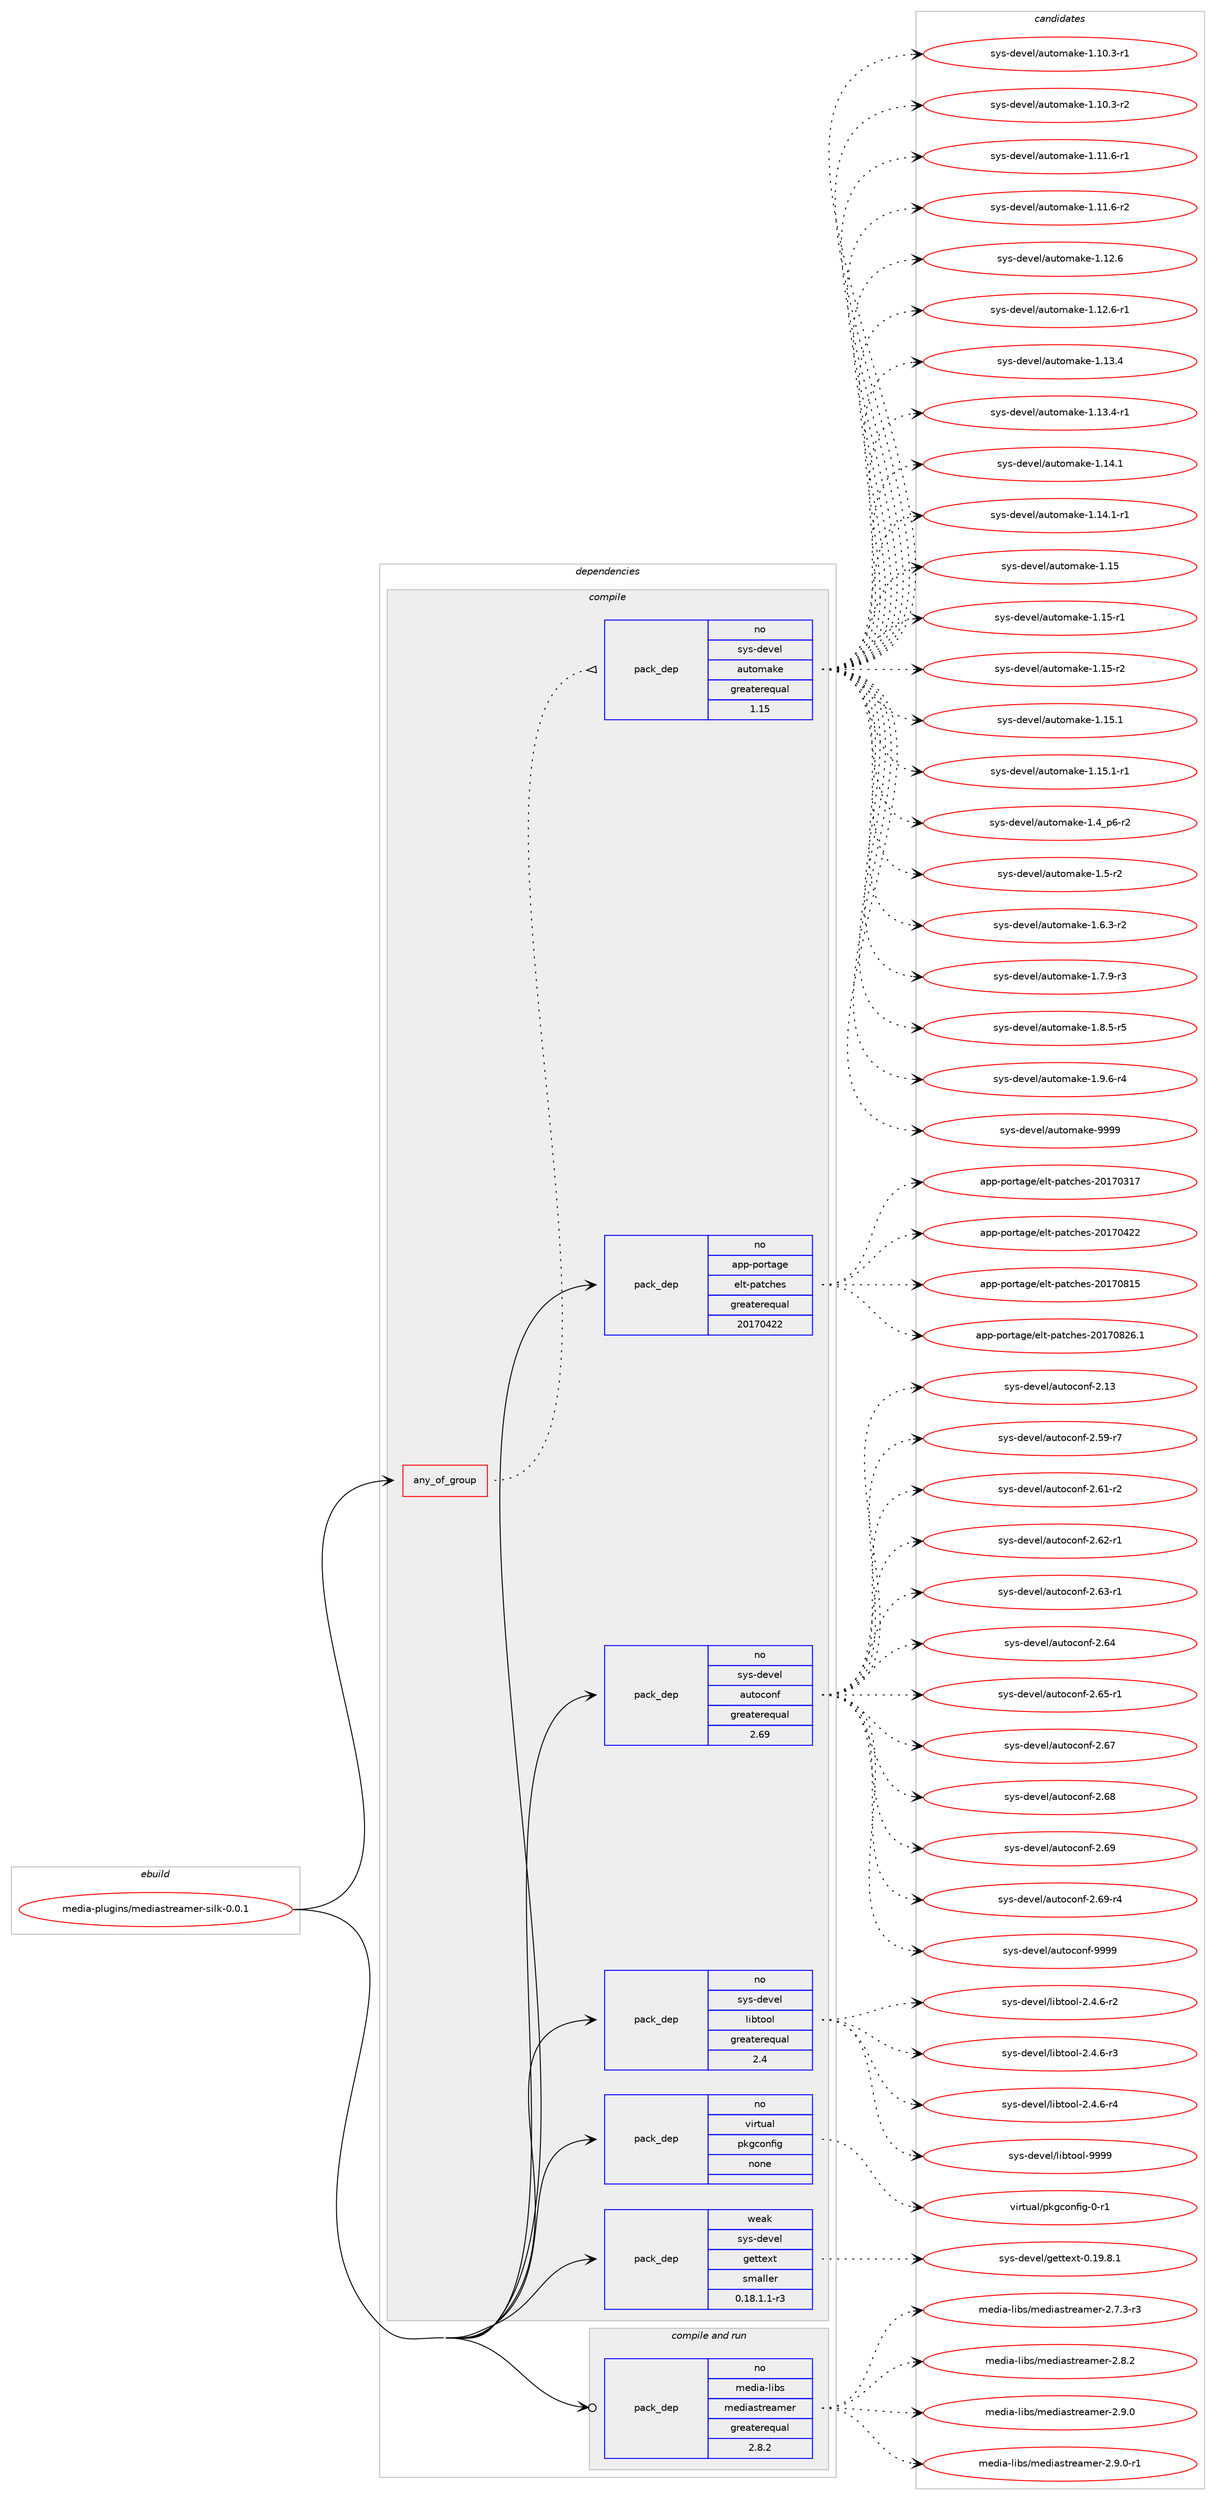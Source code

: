digraph prolog {

# *************
# Graph options
# *************

newrank=true;
concentrate=true;
compound=true;
graph [rankdir=LR,fontname=Helvetica,fontsize=10,ranksep=1.5];#, ranksep=2.5, nodesep=0.2];
edge  [arrowhead=vee];
node  [fontname=Helvetica,fontsize=10];

# **********
# The ebuild
# **********

subgraph cluster_leftcol {
color=gray;
rank=same;
label=<<i>ebuild</i>>;
id [label="media-plugins/mediastreamer-silk-0.0.1", color=red, width=4, href="../media-plugins/mediastreamer-silk-0.0.1.svg"];
}

# ****************
# The dependencies
# ****************

subgraph cluster_midcol {
color=gray;
label=<<i>dependencies</i>>;
subgraph cluster_compile {
fillcolor="#eeeeee";
style=filled;
label=<<i>compile</i>>;
subgraph any5846 {
dependency375654 [label=<<TABLE BORDER="0" CELLBORDER="1" CELLSPACING="0" CELLPADDING="4"><TR><TD CELLPADDING="10">any_of_group</TD></TR></TABLE>>, shape=none, color=red];subgraph pack277225 {
dependency375655 [label=<<TABLE BORDER="0" CELLBORDER="1" CELLSPACING="0" CELLPADDING="4" WIDTH="220"><TR><TD ROWSPAN="6" CELLPADDING="30">pack_dep</TD></TR><TR><TD WIDTH="110">no</TD></TR><TR><TD>sys-devel</TD></TR><TR><TD>automake</TD></TR><TR><TD>greaterequal</TD></TR><TR><TD>1.15</TD></TR></TABLE>>, shape=none, color=blue];
}
dependency375654:e -> dependency375655:w [weight=20,style="dotted",arrowhead="oinv"];
}
id:e -> dependency375654:w [weight=20,style="solid",arrowhead="vee"];
subgraph pack277226 {
dependency375656 [label=<<TABLE BORDER="0" CELLBORDER="1" CELLSPACING="0" CELLPADDING="4" WIDTH="220"><TR><TD ROWSPAN="6" CELLPADDING="30">pack_dep</TD></TR><TR><TD WIDTH="110">no</TD></TR><TR><TD>app-portage</TD></TR><TR><TD>elt-patches</TD></TR><TR><TD>greaterequal</TD></TR><TR><TD>20170422</TD></TR></TABLE>>, shape=none, color=blue];
}
id:e -> dependency375656:w [weight=20,style="solid",arrowhead="vee"];
subgraph pack277227 {
dependency375657 [label=<<TABLE BORDER="0" CELLBORDER="1" CELLSPACING="0" CELLPADDING="4" WIDTH="220"><TR><TD ROWSPAN="6" CELLPADDING="30">pack_dep</TD></TR><TR><TD WIDTH="110">no</TD></TR><TR><TD>sys-devel</TD></TR><TR><TD>autoconf</TD></TR><TR><TD>greaterequal</TD></TR><TR><TD>2.69</TD></TR></TABLE>>, shape=none, color=blue];
}
id:e -> dependency375657:w [weight=20,style="solid",arrowhead="vee"];
subgraph pack277228 {
dependency375658 [label=<<TABLE BORDER="0" CELLBORDER="1" CELLSPACING="0" CELLPADDING="4" WIDTH="220"><TR><TD ROWSPAN="6" CELLPADDING="30">pack_dep</TD></TR><TR><TD WIDTH="110">no</TD></TR><TR><TD>sys-devel</TD></TR><TR><TD>libtool</TD></TR><TR><TD>greaterequal</TD></TR><TR><TD>2.4</TD></TR></TABLE>>, shape=none, color=blue];
}
id:e -> dependency375658:w [weight=20,style="solid",arrowhead="vee"];
subgraph pack277229 {
dependency375659 [label=<<TABLE BORDER="0" CELLBORDER="1" CELLSPACING="0" CELLPADDING="4" WIDTH="220"><TR><TD ROWSPAN="6" CELLPADDING="30">pack_dep</TD></TR><TR><TD WIDTH="110">no</TD></TR><TR><TD>virtual</TD></TR><TR><TD>pkgconfig</TD></TR><TR><TD>none</TD></TR><TR><TD></TD></TR></TABLE>>, shape=none, color=blue];
}
id:e -> dependency375659:w [weight=20,style="solid",arrowhead="vee"];
subgraph pack277230 {
dependency375660 [label=<<TABLE BORDER="0" CELLBORDER="1" CELLSPACING="0" CELLPADDING="4" WIDTH="220"><TR><TD ROWSPAN="6" CELLPADDING="30">pack_dep</TD></TR><TR><TD WIDTH="110">weak</TD></TR><TR><TD>sys-devel</TD></TR><TR><TD>gettext</TD></TR><TR><TD>smaller</TD></TR><TR><TD>0.18.1.1-r3</TD></TR></TABLE>>, shape=none, color=blue];
}
id:e -> dependency375660:w [weight=20,style="solid",arrowhead="vee"];
}
subgraph cluster_compileandrun {
fillcolor="#eeeeee";
style=filled;
label=<<i>compile and run</i>>;
subgraph pack277231 {
dependency375661 [label=<<TABLE BORDER="0" CELLBORDER="1" CELLSPACING="0" CELLPADDING="4" WIDTH="220"><TR><TD ROWSPAN="6" CELLPADDING="30">pack_dep</TD></TR><TR><TD WIDTH="110">no</TD></TR><TR><TD>media-libs</TD></TR><TR><TD>mediastreamer</TD></TR><TR><TD>greaterequal</TD></TR><TR><TD>2.8.2</TD></TR></TABLE>>, shape=none, color=blue];
}
id:e -> dependency375661:w [weight=20,style="solid",arrowhead="odotvee"];
}
subgraph cluster_run {
fillcolor="#eeeeee";
style=filled;
label=<<i>run</i>>;
}
}

# **************
# The candidates
# **************

subgraph cluster_choices {
rank=same;
color=gray;
label=<<i>candidates</i>>;

subgraph choice277225 {
color=black;
nodesep=1;
choice11512111545100101118101108479711711611110997107101454946494846514511449 [label="sys-devel/automake-1.10.3-r1", color=red, width=4,href="../sys-devel/automake-1.10.3-r1.svg"];
choice11512111545100101118101108479711711611110997107101454946494846514511450 [label="sys-devel/automake-1.10.3-r2", color=red, width=4,href="../sys-devel/automake-1.10.3-r2.svg"];
choice11512111545100101118101108479711711611110997107101454946494946544511449 [label="sys-devel/automake-1.11.6-r1", color=red, width=4,href="../sys-devel/automake-1.11.6-r1.svg"];
choice11512111545100101118101108479711711611110997107101454946494946544511450 [label="sys-devel/automake-1.11.6-r2", color=red, width=4,href="../sys-devel/automake-1.11.6-r2.svg"];
choice1151211154510010111810110847971171161111099710710145494649504654 [label="sys-devel/automake-1.12.6", color=red, width=4,href="../sys-devel/automake-1.12.6.svg"];
choice11512111545100101118101108479711711611110997107101454946495046544511449 [label="sys-devel/automake-1.12.6-r1", color=red, width=4,href="../sys-devel/automake-1.12.6-r1.svg"];
choice1151211154510010111810110847971171161111099710710145494649514652 [label="sys-devel/automake-1.13.4", color=red, width=4,href="../sys-devel/automake-1.13.4.svg"];
choice11512111545100101118101108479711711611110997107101454946495146524511449 [label="sys-devel/automake-1.13.4-r1", color=red, width=4,href="../sys-devel/automake-1.13.4-r1.svg"];
choice1151211154510010111810110847971171161111099710710145494649524649 [label="sys-devel/automake-1.14.1", color=red, width=4,href="../sys-devel/automake-1.14.1.svg"];
choice11512111545100101118101108479711711611110997107101454946495246494511449 [label="sys-devel/automake-1.14.1-r1", color=red, width=4,href="../sys-devel/automake-1.14.1-r1.svg"];
choice115121115451001011181011084797117116111109971071014549464953 [label="sys-devel/automake-1.15", color=red, width=4,href="../sys-devel/automake-1.15.svg"];
choice1151211154510010111810110847971171161111099710710145494649534511449 [label="sys-devel/automake-1.15-r1", color=red, width=4,href="../sys-devel/automake-1.15-r1.svg"];
choice1151211154510010111810110847971171161111099710710145494649534511450 [label="sys-devel/automake-1.15-r2", color=red, width=4,href="../sys-devel/automake-1.15-r2.svg"];
choice1151211154510010111810110847971171161111099710710145494649534649 [label="sys-devel/automake-1.15.1", color=red, width=4,href="../sys-devel/automake-1.15.1.svg"];
choice11512111545100101118101108479711711611110997107101454946495346494511449 [label="sys-devel/automake-1.15.1-r1", color=red, width=4,href="../sys-devel/automake-1.15.1-r1.svg"];
choice115121115451001011181011084797117116111109971071014549465295112544511450 [label="sys-devel/automake-1.4_p6-r2", color=red, width=4,href="../sys-devel/automake-1.4_p6-r2.svg"];
choice11512111545100101118101108479711711611110997107101454946534511450 [label="sys-devel/automake-1.5-r2", color=red, width=4,href="../sys-devel/automake-1.5-r2.svg"];
choice115121115451001011181011084797117116111109971071014549465446514511450 [label="sys-devel/automake-1.6.3-r2", color=red, width=4,href="../sys-devel/automake-1.6.3-r2.svg"];
choice115121115451001011181011084797117116111109971071014549465546574511451 [label="sys-devel/automake-1.7.9-r3", color=red, width=4,href="../sys-devel/automake-1.7.9-r3.svg"];
choice115121115451001011181011084797117116111109971071014549465646534511453 [label="sys-devel/automake-1.8.5-r5", color=red, width=4,href="../sys-devel/automake-1.8.5-r5.svg"];
choice115121115451001011181011084797117116111109971071014549465746544511452 [label="sys-devel/automake-1.9.6-r4", color=red, width=4,href="../sys-devel/automake-1.9.6-r4.svg"];
choice115121115451001011181011084797117116111109971071014557575757 [label="sys-devel/automake-9999", color=red, width=4,href="../sys-devel/automake-9999.svg"];
dependency375655:e -> choice11512111545100101118101108479711711611110997107101454946494846514511449:w [style=dotted,weight="100"];
dependency375655:e -> choice11512111545100101118101108479711711611110997107101454946494846514511450:w [style=dotted,weight="100"];
dependency375655:e -> choice11512111545100101118101108479711711611110997107101454946494946544511449:w [style=dotted,weight="100"];
dependency375655:e -> choice11512111545100101118101108479711711611110997107101454946494946544511450:w [style=dotted,weight="100"];
dependency375655:e -> choice1151211154510010111810110847971171161111099710710145494649504654:w [style=dotted,weight="100"];
dependency375655:e -> choice11512111545100101118101108479711711611110997107101454946495046544511449:w [style=dotted,weight="100"];
dependency375655:e -> choice1151211154510010111810110847971171161111099710710145494649514652:w [style=dotted,weight="100"];
dependency375655:e -> choice11512111545100101118101108479711711611110997107101454946495146524511449:w [style=dotted,weight="100"];
dependency375655:e -> choice1151211154510010111810110847971171161111099710710145494649524649:w [style=dotted,weight="100"];
dependency375655:e -> choice11512111545100101118101108479711711611110997107101454946495246494511449:w [style=dotted,weight="100"];
dependency375655:e -> choice115121115451001011181011084797117116111109971071014549464953:w [style=dotted,weight="100"];
dependency375655:e -> choice1151211154510010111810110847971171161111099710710145494649534511449:w [style=dotted,weight="100"];
dependency375655:e -> choice1151211154510010111810110847971171161111099710710145494649534511450:w [style=dotted,weight="100"];
dependency375655:e -> choice1151211154510010111810110847971171161111099710710145494649534649:w [style=dotted,weight="100"];
dependency375655:e -> choice11512111545100101118101108479711711611110997107101454946495346494511449:w [style=dotted,weight="100"];
dependency375655:e -> choice115121115451001011181011084797117116111109971071014549465295112544511450:w [style=dotted,weight="100"];
dependency375655:e -> choice11512111545100101118101108479711711611110997107101454946534511450:w [style=dotted,weight="100"];
dependency375655:e -> choice115121115451001011181011084797117116111109971071014549465446514511450:w [style=dotted,weight="100"];
dependency375655:e -> choice115121115451001011181011084797117116111109971071014549465546574511451:w [style=dotted,weight="100"];
dependency375655:e -> choice115121115451001011181011084797117116111109971071014549465646534511453:w [style=dotted,weight="100"];
dependency375655:e -> choice115121115451001011181011084797117116111109971071014549465746544511452:w [style=dotted,weight="100"];
dependency375655:e -> choice115121115451001011181011084797117116111109971071014557575757:w [style=dotted,weight="100"];
}
subgraph choice277226 {
color=black;
nodesep=1;
choice97112112451121111141169710310147101108116451129711699104101115455048495548514955 [label="app-portage/elt-patches-20170317", color=red, width=4,href="../app-portage/elt-patches-20170317.svg"];
choice97112112451121111141169710310147101108116451129711699104101115455048495548525050 [label="app-portage/elt-patches-20170422", color=red, width=4,href="../app-portage/elt-patches-20170422.svg"];
choice97112112451121111141169710310147101108116451129711699104101115455048495548564953 [label="app-portage/elt-patches-20170815", color=red, width=4,href="../app-portage/elt-patches-20170815.svg"];
choice971121124511211111411697103101471011081164511297116991041011154550484955485650544649 [label="app-portage/elt-patches-20170826.1", color=red, width=4,href="../app-portage/elt-patches-20170826.1.svg"];
dependency375656:e -> choice97112112451121111141169710310147101108116451129711699104101115455048495548514955:w [style=dotted,weight="100"];
dependency375656:e -> choice97112112451121111141169710310147101108116451129711699104101115455048495548525050:w [style=dotted,weight="100"];
dependency375656:e -> choice97112112451121111141169710310147101108116451129711699104101115455048495548564953:w [style=dotted,weight="100"];
dependency375656:e -> choice971121124511211111411697103101471011081164511297116991041011154550484955485650544649:w [style=dotted,weight="100"];
}
subgraph choice277227 {
color=black;
nodesep=1;
choice115121115451001011181011084797117116111991111101024550464951 [label="sys-devel/autoconf-2.13", color=red, width=4,href="../sys-devel/autoconf-2.13.svg"];
choice1151211154510010111810110847971171161119911111010245504653574511455 [label="sys-devel/autoconf-2.59-r7", color=red, width=4,href="../sys-devel/autoconf-2.59-r7.svg"];
choice1151211154510010111810110847971171161119911111010245504654494511450 [label="sys-devel/autoconf-2.61-r2", color=red, width=4,href="../sys-devel/autoconf-2.61-r2.svg"];
choice1151211154510010111810110847971171161119911111010245504654504511449 [label="sys-devel/autoconf-2.62-r1", color=red, width=4,href="../sys-devel/autoconf-2.62-r1.svg"];
choice1151211154510010111810110847971171161119911111010245504654514511449 [label="sys-devel/autoconf-2.63-r1", color=red, width=4,href="../sys-devel/autoconf-2.63-r1.svg"];
choice115121115451001011181011084797117116111991111101024550465452 [label="sys-devel/autoconf-2.64", color=red, width=4,href="../sys-devel/autoconf-2.64.svg"];
choice1151211154510010111810110847971171161119911111010245504654534511449 [label="sys-devel/autoconf-2.65-r1", color=red, width=4,href="../sys-devel/autoconf-2.65-r1.svg"];
choice115121115451001011181011084797117116111991111101024550465455 [label="sys-devel/autoconf-2.67", color=red, width=4,href="../sys-devel/autoconf-2.67.svg"];
choice115121115451001011181011084797117116111991111101024550465456 [label="sys-devel/autoconf-2.68", color=red, width=4,href="../sys-devel/autoconf-2.68.svg"];
choice115121115451001011181011084797117116111991111101024550465457 [label="sys-devel/autoconf-2.69", color=red, width=4,href="../sys-devel/autoconf-2.69.svg"];
choice1151211154510010111810110847971171161119911111010245504654574511452 [label="sys-devel/autoconf-2.69-r4", color=red, width=4,href="../sys-devel/autoconf-2.69-r4.svg"];
choice115121115451001011181011084797117116111991111101024557575757 [label="sys-devel/autoconf-9999", color=red, width=4,href="../sys-devel/autoconf-9999.svg"];
dependency375657:e -> choice115121115451001011181011084797117116111991111101024550464951:w [style=dotted,weight="100"];
dependency375657:e -> choice1151211154510010111810110847971171161119911111010245504653574511455:w [style=dotted,weight="100"];
dependency375657:e -> choice1151211154510010111810110847971171161119911111010245504654494511450:w [style=dotted,weight="100"];
dependency375657:e -> choice1151211154510010111810110847971171161119911111010245504654504511449:w [style=dotted,weight="100"];
dependency375657:e -> choice1151211154510010111810110847971171161119911111010245504654514511449:w [style=dotted,weight="100"];
dependency375657:e -> choice115121115451001011181011084797117116111991111101024550465452:w [style=dotted,weight="100"];
dependency375657:e -> choice1151211154510010111810110847971171161119911111010245504654534511449:w [style=dotted,weight="100"];
dependency375657:e -> choice115121115451001011181011084797117116111991111101024550465455:w [style=dotted,weight="100"];
dependency375657:e -> choice115121115451001011181011084797117116111991111101024550465456:w [style=dotted,weight="100"];
dependency375657:e -> choice115121115451001011181011084797117116111991111101024550465457:w [style=dotted,weight="100"];
dependency375657:e -> choice1151211154510010111810110847971171161119911111010245504654574511452:w [style=dotted,weight="100"];
dependency375657:e -> choice115121115451001011181011084797117116111991111101024557575757:w [style=dotted,weight="100"];
}
subgraph choice277228 {
color=black;
nodesep=1;
choice1151211154510010111810110847108105981161111111084550465246544511450 [label="sys-devel/libtool-2.4.6-r2", color=red, width=4,href="../sys-devel/libtool-2.4.6-r2.svg"];
choice1151211154510010111810110847108105981161111111084550465246544511451 [label="sys-devel/libtool-2.4.6-r3", color=red, width=4,href="../sys-devel/libtool-2.4.6-r3.svg"];
choice1151211154510010111810110847108105981161111111084550465246544511452 [label="sys-devel/libtool-2.4.6-r4", color=red, width=4,href="../sys-devel/libtool-2.4.6-r4.svg"];
choice1151211154510010111810110847108105981161111111084557575757 [label="sys-devel/libtool-9999", color=red, width=4,href="../sys-devel/libtool-9999.svg"];
dependency375658:e -> choice1151211154510010111810110847108105981161111111084550465246544511450:w [style=dotted,weight="100"];
dependency375658:e -> choice1151211154510010111810110847108105981161111111084550465246544511451:w [style=dotted,weight="100"];
dependency375658:e -> choice1151211154510010111810110847108105981161111111084550465246544511452:w [style=dotted,weight="100"];
dependency375658:e -> choice1151211154510010111810110847108105981161111111084557575757:w [style=dotted,weight="100"];
}
subgraph choice277229 {
color=black;
nodesep=1;
choice11810511411611797108471121071039911111010210510345484511449 [label="virtual/pkgconfig-0-r1", color=red, width=4,href="../virtual/pkgconfig-0-r1.svg"];
dependency375659:e -> choice11810511411611797108471121071039911111010210510345484511449:w [style=dotted,weight="100"];
}
subgraph choice277230 {
color=black;
nodesep=1;
choice1151211154510010111810110847103101116116101120116454846495746564649 [label="sys-devel/gettext-0.19.8.1", color=red, width=4,href="../sys-devel/gettext-0.19.8.1.svg"];
dependency375660:e -> choice1151211154510010111810110847103101116116101120116454846495746564649:w [style=dotted,weight="100"];
}
subgraph choice277231 {
color=black;
nodesep=1;
choice1091011001059745108105981154710910110010597115116114101971091011144550465546514511451 [label="media-libs/mediastreamer-2.7.3-r3", color=red, width=4,href="../media-libs/mediastreamer-2.7.3-r3.svg"];
choice109101100105974510810598115471091011001059711511611410197109101114455046564650 [label="media-libs/mediastreamer-2.8.2", color=red, width=4,href="../media-libs/mediastreamer-2.8.2.svg"];
choice109101100105974510810598115471091011001059711511611410197109101114455046574648 [label="media-libs/mediastreamer-2.9.0", color=red, width=4,href="../media-libs/mediastreamer-2.9.0.svg"];
choice1091011001059745108105981154710910110010597115116114101971091011144550465746484511449 [label="media-libs/mediastreamer-2.9.0-r1", color=red, width=4,href="../media-libs/mediastreamer-2.9.0-r1.svg"];
dependency375661:e -> choice1091011001059745108105981154710910110010597115116114101971091011144550465546514511451:w [style=dotted,weight="100"];
dependency375661:e -> choice109101100105974510810598115471091011001059711511611410197109101114455046564650:w [style=dotted,weight="100"];
dependency375661:e -> choice109101100105974510810598115471091011001059711511611410197109101114455046574648:w [style=dotted,weight="100"];
dependency375661:e -> choice1091011001059745108105981154710910110010597115116114101971091011144550465746484511449:w [style=dotted,weight="100"];
}
}

}
